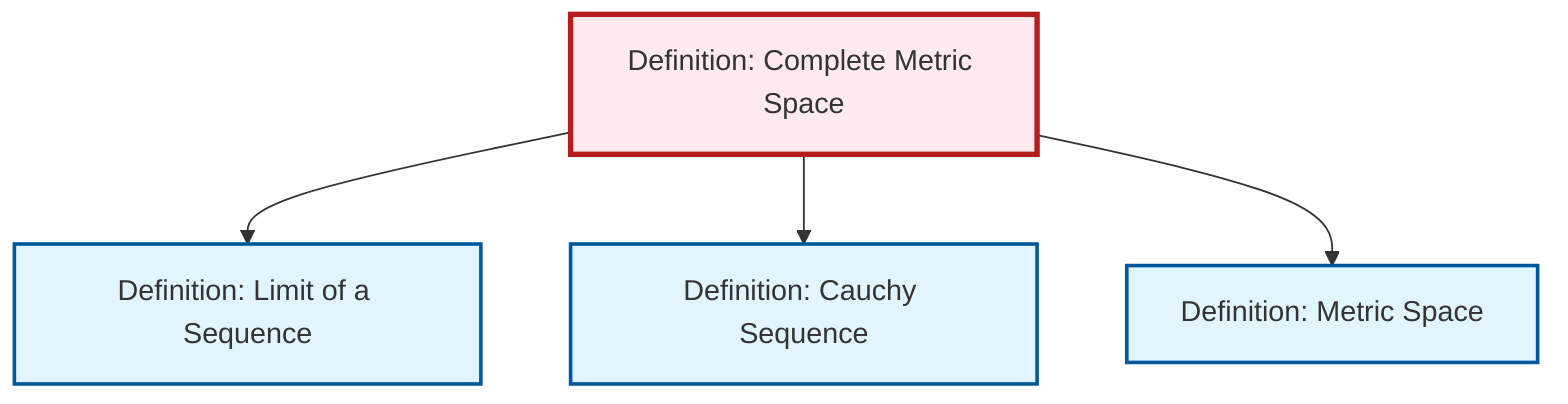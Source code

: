 graph TD
    classDef definition fill:#e1f5fe,stroke:#01579b,stroke-width:2px
    classDef theorem fill:#f3e5f5,stroke:#4a148c,stroke-width:2px
    classDef axiom fill:#fff3e0,stroke:#e65100,stroke-width:2px
    classDef example fill:#e8f5e9,stroke:#1b5e20,stroke-width:2px
    classDef current fill:#ffebee,stroke:#b71c1c,stroke-width:3px
    def-metric-space["Definition: Metric Space"]:::definition
    def-limit["Definition: Limit of a Sequence"]:::definition
    def-cauchy-sequence["Definition: Cauchy Sequence"]:::definition
    def-complete-metric-space["Definition: Complete Metric Space"]:::definition
    def-complete-metric-space --> def-limit
    def-complete-metric-space --> def-cauchy-sequence
    def-complete-metric-space --> def-metric-space
    class def-complete-metric-space current